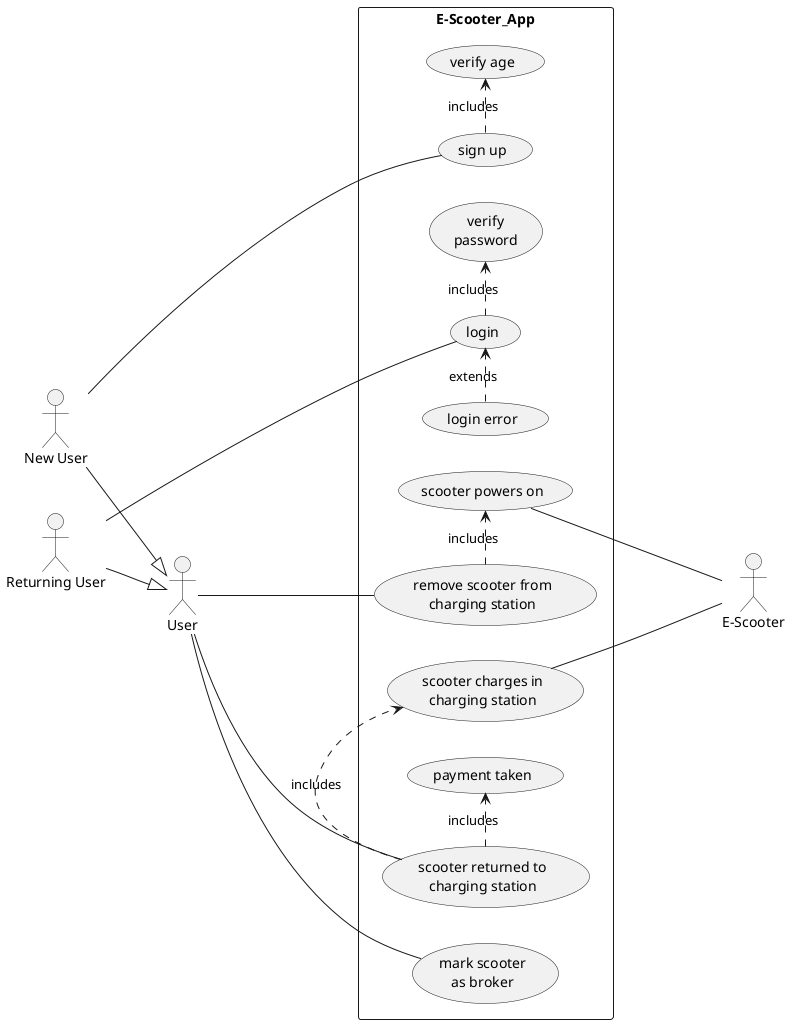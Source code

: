 @startuml
left to right direction
:User: as user
:New User: as new   
:Returning User: as ret
:E-Scooter: as scooter
new --|> user
ret --|> user
rectangle E-Scooter_App {
  (login) as li
  (sign up) as su
  (verify age) as va
  (verify\npassword) as vp
  (login error) as le
  (remove scooter from\ncharging station) as rsfcs
  (scooter powers on) as spo
  (scooter charges in\ncharging station) as scics
  (scooter returned to\ncharging station) as srtcs
  (payment taken) as pt
  (mark scooter\nas broker) as msab
  su .> va : includes
  li .> vp : includes
  le .> li : extends
  rsfcs .> spo : includes
  srtcs .> scics : includes
  srtcs .> pt : includes
}
ret --- li
new --- su
user -- rsfcs
spo --- scooter
user --- srtcs
scics --- scooter
user --- msab
@enduml
